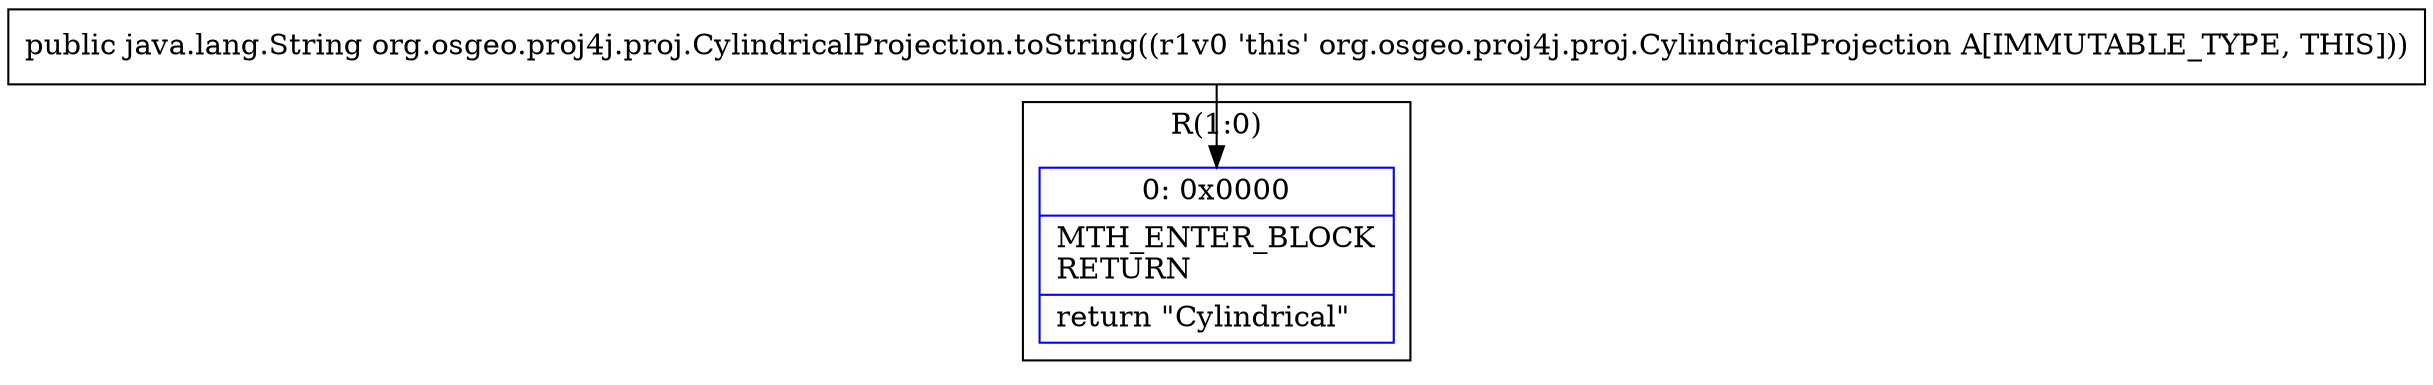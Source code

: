 digraph "CFG fororg.osgeo.proj4j.proj.CylindricalProjection.toString()Ljava\/lang\/String;" {
subgraph cluster_Region_140535631 {
label = "R(1:0)";
node [shape=record,color=blue];
Node_0 [shape=record,label="{0\:\ 0x0000|MTH_ENTER_BLOCK\lRETURN\l|return \"Cylindrical\"\l}"];
}
MethodNode[shape=record,label="{public java.lang.String org.osgeo.proj4j.proj.CylindricalProjection.toString((r1v0 'this' org.osgeo.proj4j.proj.CylindricalProjection A[IMMUTABLE_TYPE, THIS])) }"];
MethodNode -> Node_0;
}

